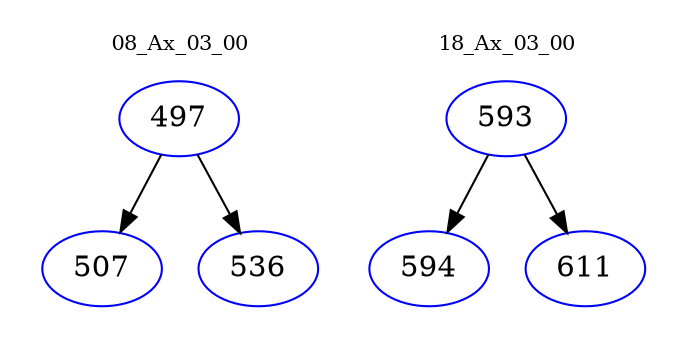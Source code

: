 digraph{
subgraph cluster_0 {
color = white
label = "08_Ax_03_00";
fontsize=10;
T0_497 [label="497", color="blue"]
T0_497 -> T0_507 [color="black"]
T0_507 [label="507", color="blue"]
T0_497 -> T0_536 [color="black"]
T0_536 [label="536", color="blue"]
}
subgraph cluster_1 {
color = white
label = "18_Ax_03_00";
fontsize=10;
T1_593 [label="593", color="blue"]
T1_593 -> T1_594 [color="black"]
T1_594 [label="594", color="blue"]
T1_593 -> T1_611 [color="black"]
T1_611 [label="611", color="blue"]
}
}
